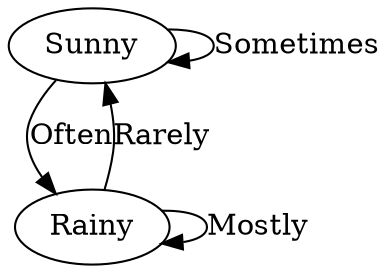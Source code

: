 digraph G {
0[label=Sunny];
1[label=Rainy];
0->0 [label="Sometimes"];
0->1 [label="Often"];
1->0 [label="Rarely"];
1->1 [label="Mostly"];
}
